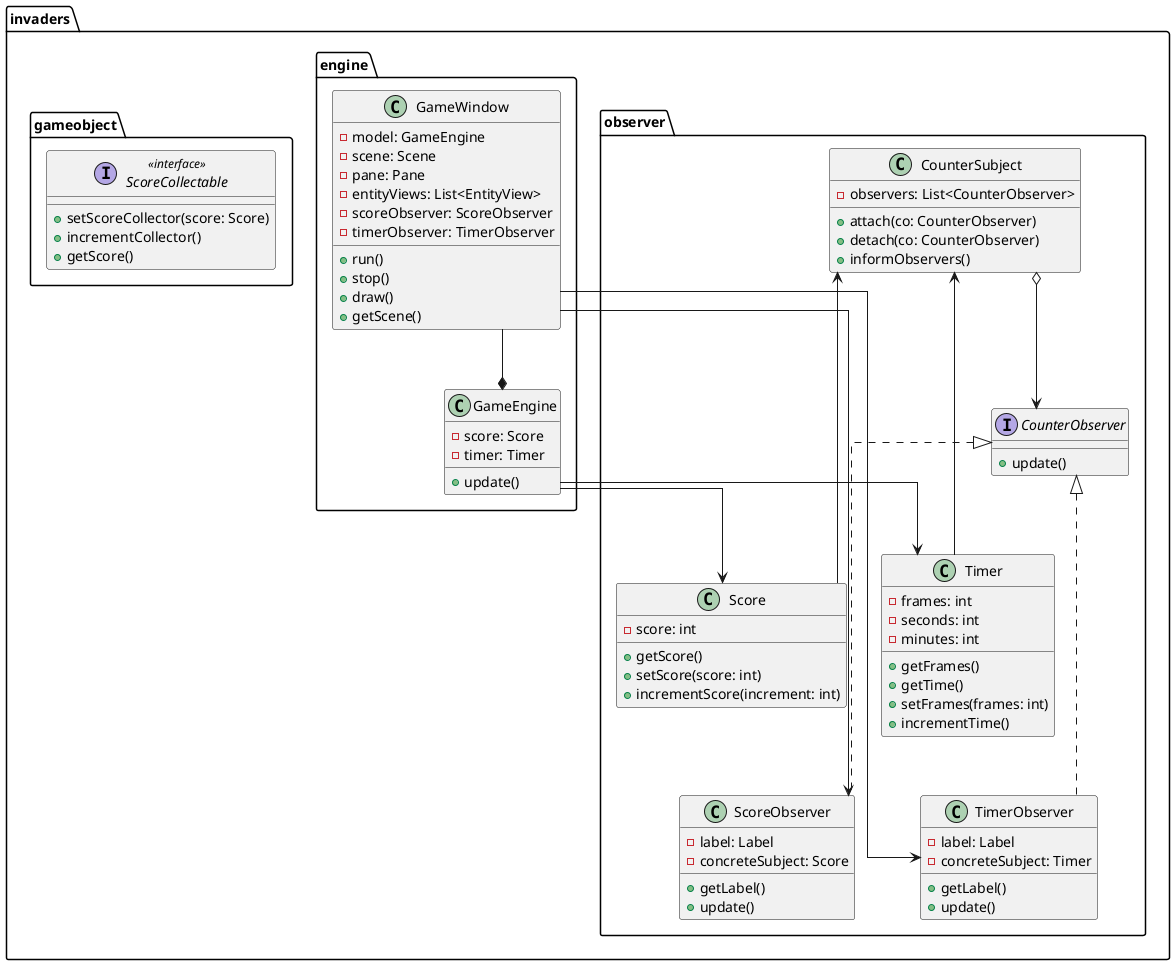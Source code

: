@startuml

skinparam linetype ortho

package invaders.observer {
    interface CounterObserver {
        +update()
    }

    class CounterSubject {
        -observers: List<CounterObserver>
        +attach(co: CounterObserver)
        +detach(co: CounterObserver)
        +informObservers()
    }

    class Score {
        -score: int
        +getScore()
        +setScore(score: int)
        +incrementScore(increment: int)
    }

    class ScoreObserver {
        -label: Label
        -concreteSubject: Score
        +getLabel()
        +update()
    }

    class Timer {
        -frames: int
        -seconds: int
        -minutes: int
        +getFrames()
        +getTime()
        +setFrames(frames: int)
        +incrementTime()
    }

    class TimerObserver {
        -label: Label
        -concreteSubject: Timer
        +getLabel()
        +update()
    }

}

package invaders.engine {
    class GameEngine {
        -score: Score
        -timer: Timer
        +update()
    }

    class GameWindow {
        -model: GameEngine
        -scene: Scene
        -pane: Pane
        -entityViews: List<EntityView>
        -scoreObserver: ScoreObserver
        -timerObserver: TimerObserver
        +run()
        +stop()
        +draw()
        +getScene()
    }
}

package invaders.gameobject {
    interface ScoreCollectable <<interface>> {
        +setScoreCollector(score: Score)
        +incrementCollector()
        +getScore()
    }
}

TimerObserver ..up.|> CounterObserver
ScoreObserver ..up.|> CounterObserver

Timer --up-> CounterSubject
Score --up-> CounterSubject

CounterSubject o--> CounterObserver

invaders.engine.GameEngine --> invaders.observer.Score
invaders.engine.GameEngine --> invaders.observer.Timer
invaders.engine.GameWindow --* invaders.engine.GameEngine
invaders.engine.GameWindow --> invaders.observer.ScoreObserver
invaders.engine.GameWindow --> invaders.observer.TimerObserver
@enduml
